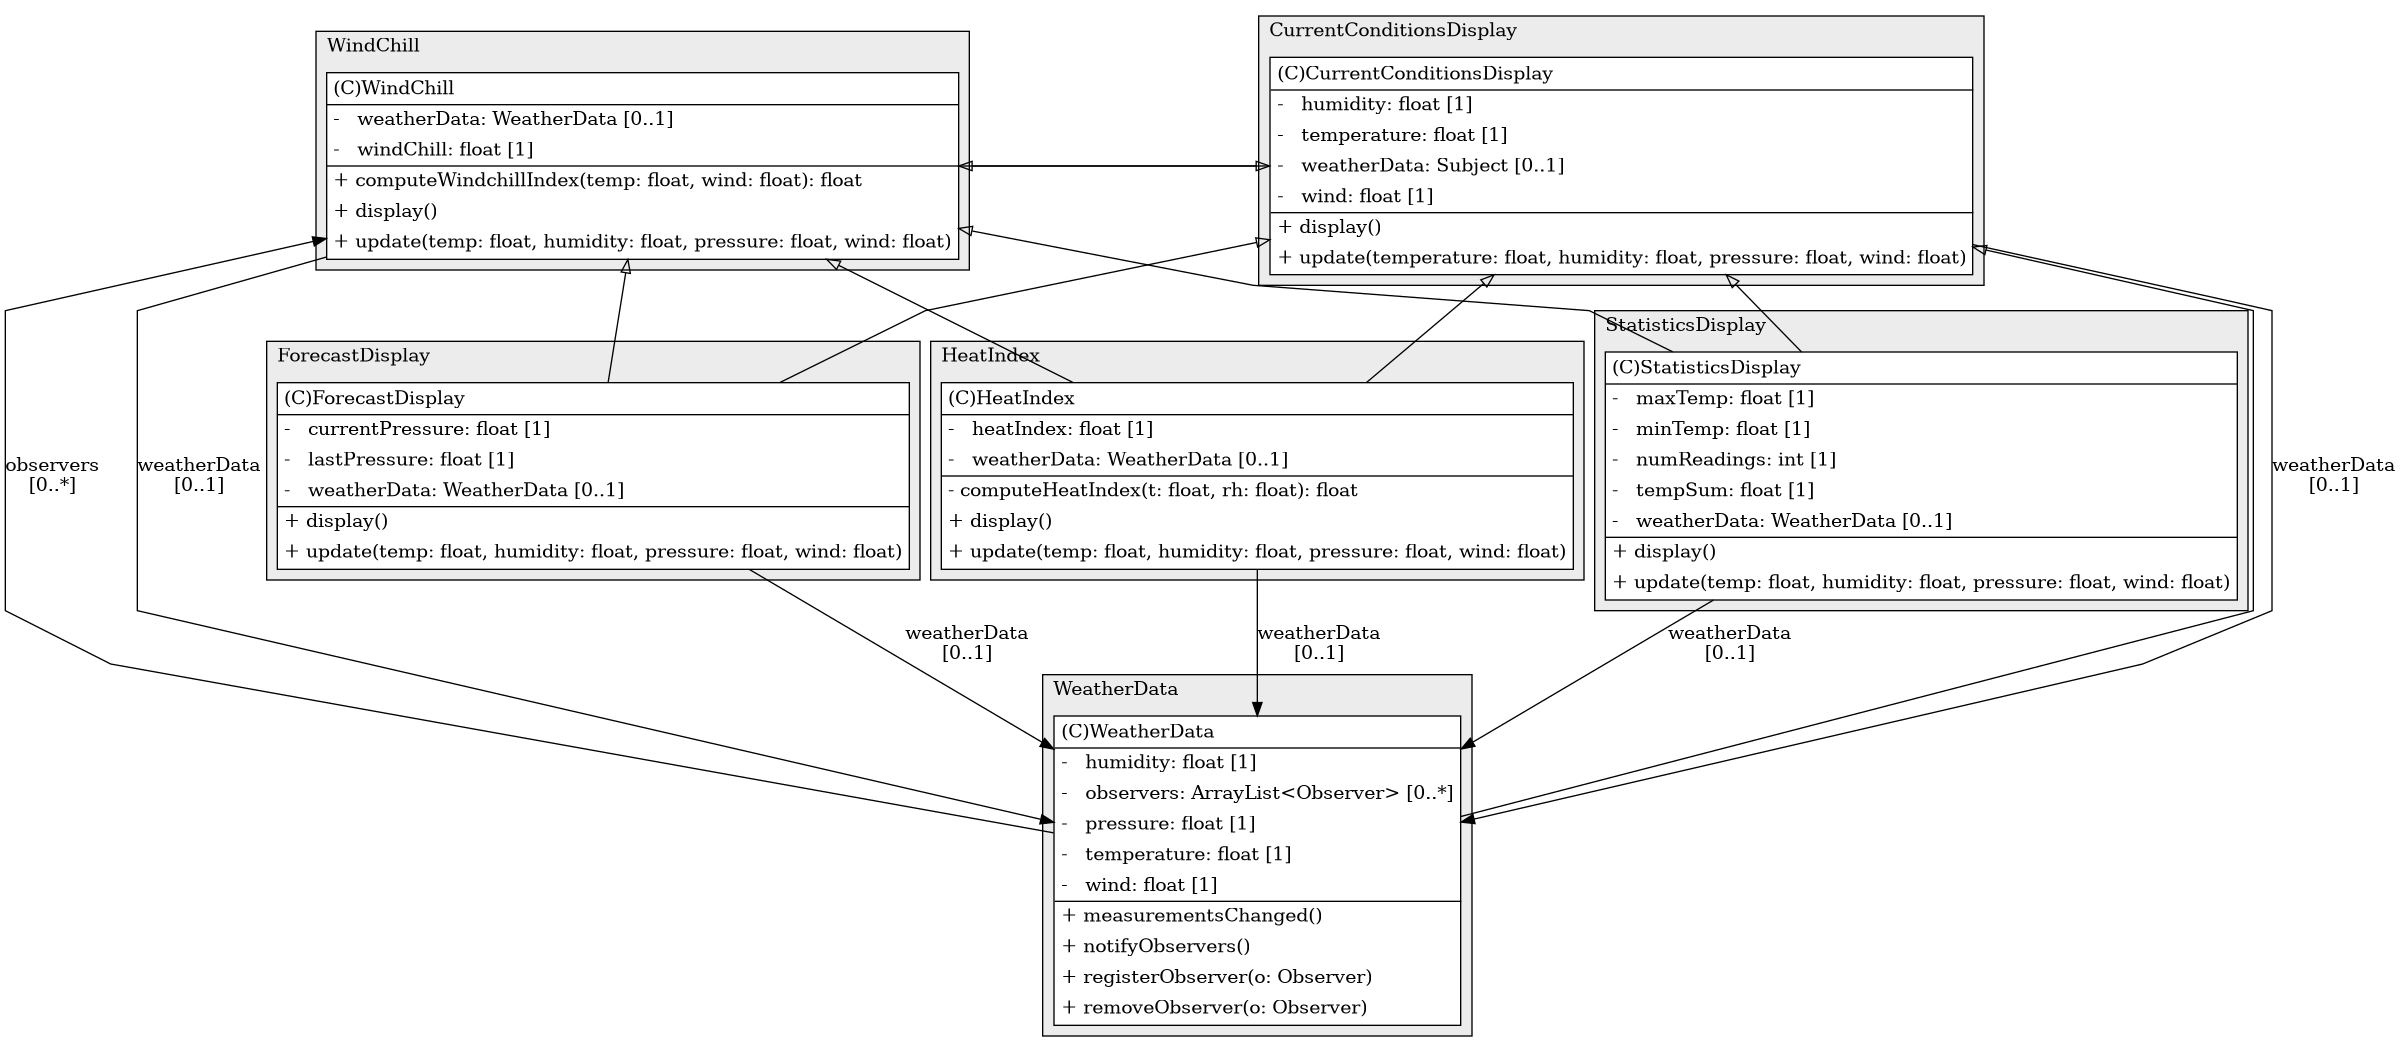 @startuml

/' diagram meta data start
config=StructureConfiguration;
{
  "projectClassification": {
    "searchMode": "OpenProject", // OpenProject, AllProjects
    "includedProjects": "",
    "pathEndKeywords": "*.impl",
    "isClientPath": "",
    "isClientName": "",
    "isTestPath": "",
    "isTestName": "",
    "isMappingPath": "",
    "isMappingName": "",
    "isDataAccessPath": "",
    "isDataAccessName": "",
    "isDataStructurePath": "",
    "isDataStructureName": "",
    "isInterfaceStructuresPath": "",
    "isInterfaceStructuresName": "",
    "isEntryPointPath": "",
    "isEntryPointName": ""
  },
  "graphRestriction": {
    "classPackageExcludeFilter": "",
    "classPackageIncludeFilter": "",
    "classNameExcludeFilter": "",
    "classNameIncludeFilter": "",
    "methodNameExcludeFilter": "",
    "methodNameIncludeFilter": "",
    "removeByInheritance": "", // inheritance/annotation based filtering is done in a second step
    "removeByAnnotation": "",
    "removeByClassPackage": "", // cleanup the graph after inheritance/annotation based filtering is done
    "removeByClassName": "",
    "cutMappings": false,
    "cutEnum": true,
    "cutTests": true,
    "cutClient": true,
    "cutDataAccess": false,
    "cutInterfaceStructures": false,
    "cutDataStructures": false,
    "cutGetterAndSetter": true,
    "cutConstructors": true
  },
  "graphTraversal": {
    "forwardDepth": 6,
    "backwardDepth": 6,
    "classPackageExcludeFilter": "",
    "classPackageIncludeFilter": "",
    "classNameExcludeFilter": "",
    "classNameIncludeFilter": "",
    "methodNameExcludeFilter": "",
    "methodNameIncludeFilter": "",
    "hideMappings": false,
    "hideDataStructures": false,
    "hidePrivateMethods": true,
    "hideInterfaceCalls": true, // indirection: implementation -> interface (is hidden) -> implementation
    "onlyShowApplicationEntryPoints": false // root node is included
  },
  "details": {
    "aggregation": "GroupByClass", // ByClass, GroupByClass, None
    "showClassGenericTypes": true,
    "showMethods": true,
    "showMethodParameterNames": true,
    "showMethodParameterTypes": true,
    "showMethodReturnType": true,
    "showPackageLevels": 2,
    "showDetailedClassStructure": true
  },
  "rootClass": "CurrentConditionsDisplay"
}
diagram meta data end '/



digraph g {
    rankdir="TB"
    splines=polyline
    

'nodes 
subgraph cluster_1484881447 { 
   	label=ForecastDisplay
	labeljust=l
	fillcolor="#ececec"
	style=filled
   
   ForecastDisplay1484881447[
	label=<<TABLE BORDER="1" CELLBORDER="0" CELLPADDING="4" CELLSPACING="0">
<TR><TD ALIGN="LEFT" >(C)ForecastDisplay</TD></TR>
<HR/>
<TR><TD ALIGN="LEFT" >-   currentPressure: float [1]</TD></TR>
<TR><TD ALIGN="LEFT" >-   lastPressure: float [1]</TD></TR>
<TR><TD ALIGN="LEFT" >-   weatherData: WeatherData [0..1]</TD></TR>
<HR/>
<TR><TD ALIGN="LEFT" >+ display()</TD></TR>
<TR><TD ALIGN="LEFT" >+ update(temp: float, humidity: float, pressure: float, wind: float)</TD></TR>
</TABLE>>
	style=filled
	margin=0
	shape=plaintext
	fillcolor="#FFFFFF"
];
} 

subgraph cluster_1745893852 { 
   	label=WindChill
	labeljust=l
	fillcolor="#ececec"
	style=filled
   
   WindChill1745893852[
	label=<<TABLE BORDER="1" CELLBORDER="0" CELLPADDING="4" CELLSPACING="0">
<TR><TD ALIGN="LEFT" >(C)WindChill</TD></TR>
<HR/>
<TR><TD ALIGN="LEFT" >-   weatherData: WeatherData [0..1]</TD></TR>
<TR><TD ALIGN="LEFT" >-   windChill: float [1]</TD></TR>
<HR/>
<TR><TD ALIGN="LEFT" >+ computeWindchillIndex(temp: float, wind: float): float</TD></TR>
<TR><TD ALIGN="LEFT" >+ display()</TD></TR>
<TR><TD ALIGN="LEFT" >+ update(temp: float, humidity: float, pressure: float, wind: float)</TD></TR>
</TABLE>>
	style=filled
	margin=0
	shape=plaintext
	fillcolor="#FFFFFF"
];
} 

subgraph cluster_1792352913 { 
   	label=CurrentConditionsDisplay
	labeljust=l
	fillcolor="#ececec"
	style=filled
   
   CurrentConditionsDisplay1792352913[
	label=<<TABLE BORDER="1" CELLBORDER="0" CELLPADDING="4" CELLSPACING="0">
<TR><TD ALIGN="LEFT" >(C)CurrentConditionsDisplay</TD></TR>
<HR/>
<TR><TD ALIGN="LEFT" >-   humidity: float [1]</TD></TR>
<TR><TD ALIGN="LEFT" >-   temperature: float [1]</TD></TR>
<TR><TD ALIGN="LEFT" >-   weatherData: Subject [0..1]</TD></TR>
<TR><TD ALIGN="LEFT" >-   wind: float [1]</TD></TR>
<HR/>
<TR><TD ALIGN="LEFT" >+ display()</TD></TR>
<TR><TD ALIGN="LEFT" >+ update(temperature: float, humidity: float, pressure: float, wind: float)</TD></TR>
</TABLE>>
	style=filled
	margin=0
	shape=plaintext
	fillcolor="#FFFFFF"
];
} 

subgraph cluster_1794189726 { 
   	label=WeatherData
	labeljust=l
	fillcolor="#ececec"
	style=filled
   
   WeatherData1794189726[
	label=<<TABLE BORDER="1" CELLBORDER="0" CELLPADDING="4" CELLSPACING="0">
<TR><TD ALIGN="LEFT" >(C)WeatherData</TD></TR>
<HR/>
<TR><TD ALIGN="LEFT" >-   humidity: float [1]</TD></TR>
<TR><TD ALIGN="LEFT" >-   observers: ArrayList&lt;Observer&gt; [0..*]</TD></TR>
<TR><TD ALIGN="LEFT" >-   pressure: float [1]</TD></TR>
<TR><TD ALIGN="LEFT" >-   temperature: float [1]</TD></TR>
<TR><TD ALIGN="LEFT" >-   wind: float [1]</TD></TR>
<HR/>
<TR><TD ALIGN="LEFT" >+ measurementsChanged()</TD></TR>
<TR><TD ALIGN="LEFT" >+ notifyObservers()</TD></TR>
<TR><TD ALIGN="LEFT" >+ registerObserver(o: Observer)</TD></TR>
<TR><TD ALIGN="LEFT" >+ removeObserver(o: Observer)</TD></TR>
</TABLE>>
	style=filled
	margin=0
	shape=plaintext
	fillcolor="#FFFFFF"
];
} 

subgraph cluster_2072199006 { 
   	label=HeatIndex
	labeljust=l
	fillcolor="#ececec"
	style=filled
   
   HeatIndex2072199006[
	label=<<TABLE BORDER="1" CELLBORDER="0" CELLPADDING="4" CELLSPACING="0">
<TR><TD ALIGN="LEFT" >(C)HeatIndex</TD></TR>
<HR/>
<TR><TD ALIGN="LEFT" >-   heatIndex: float [1]</TD></TR>
<TR><TD ALIGN="LEFT" >-   weatherData: WeatherData [0..1]</TD></TR>
<HR/>
<TR><TD ALIGN="LEFT" >- computeHeatIndex(t: float, rh: float): float</TD></TR>
<TR><TD ALIGN="LEFT" >+ display()</TD></TR>
<TR><TD ALIGN="LEFT" >+ update(temp: float, humidity: float, pressure: float, wind: float)</TD></TR>
</TABLE>>
	style=filled
	margin=0
	shape=plaintext
	fillcolor="#FFFFFF"
];
} 

subgraph cluster_2073379327 { 
   	label=StatisticsDisplay
	labeljust=l
	fillcolor="#ececec"
	style=filled
   
   StatisticsDisplay2073379327[
	label=<<TABLE BORDER="1" CELLBORDER="0" CELLPADDING="4" CELLSPACING="0">
<TR><TD ALIGN="LEFT" >(C)StatisticsDisplay</TD></TR>
<HR/>
<TR><TD ALIGN="LEFT" >-   maxTemp: float [1]</TD></TR>
<TR><TD ALIGN="LEFT" >-   minTemp: float [1]</TD></TR>
<TR><TD ALIGN="LEFT" >-   numReadings: int [1]</TD></TR>
<TR><TD ALIGN="LEFT" >-   tempSum: float [1]</TD></TR>
<TR><TD ALIGN="LEFT" >-   weatherData: WeatherData [0..1]</TD></TR>
<HR/>
<TR><TD ALIGN="LEFT" >+ display()</TD></TR>
<TR><TD ALIGN="LEFT" >+ update(temp: float, humidity: float, pressure: float, wind: float)</TD></TR>
</TABLE>>
	style=filled
	margin=0
	shape=plaintext
	fillcolor="#FFFFFF"
];
} 

'edges    
CurrentConditionsDisplay1792352913 -> ForecastDisplay1484881447[arrowhead=none, arrowtail=empty, dir=both];
CurrentConditionsDisplay1792352913 -> HeatIndex2072199006[arrowhead=none, arrowtail=empty, dir=both];
CurrentConditionsDisplay1792352913 -> StatisticsDisplay2073379327[arrowhead=none, arrowtail=empty, dir=both];
CurrentConditionsDisplay1792352913 -> WeatherData1794189726[arrowhead=none, arrowtail=empty, dir=both];
CurrentConditionsDisplay1792352913 -> WeatherData1794189726[label="weatherData
[0..1]"];
CurrentConditionsDisplay1792352913 -> WindChill1745893852[arrowhead=none, arrowtail=empty, dir=both];
ForecastDisplay1484881447 -> WeatherData1794189726[label="weatherData
[0..1]"];
HeatIndex2072199006 -> WeatherData1794189726[label="weatherData
[0..1]"];
StatisticsDisplay2073379327 -> WeatherData1794189726[label="weatherData
[0..1]"];
WeatherData1794189726 -> WindChill1745893852[label="observers
[0..*]"];
WindChill1745893852 -> CurrentConditionsDisplay1792352913[arrowhead=none, arrowtail=empty, dir=both];
WindChill1745893852 -> ForecastDisplay1484881447[arrowhead=none, arrowtail=empty, dir=both];
WindChill1745893852 -> HeatIndex2072199006[arrowhead=none, arrowtail=empty, dir=both];
WindChill1745893852 -> StatisticsDisplay2073379327[arrowhead=none, arrowtail=empty, dir=both];
WindChill1745893852 -> WeatherData1794189726[label="weatherData
[0..1]"];
    
}
@enduml